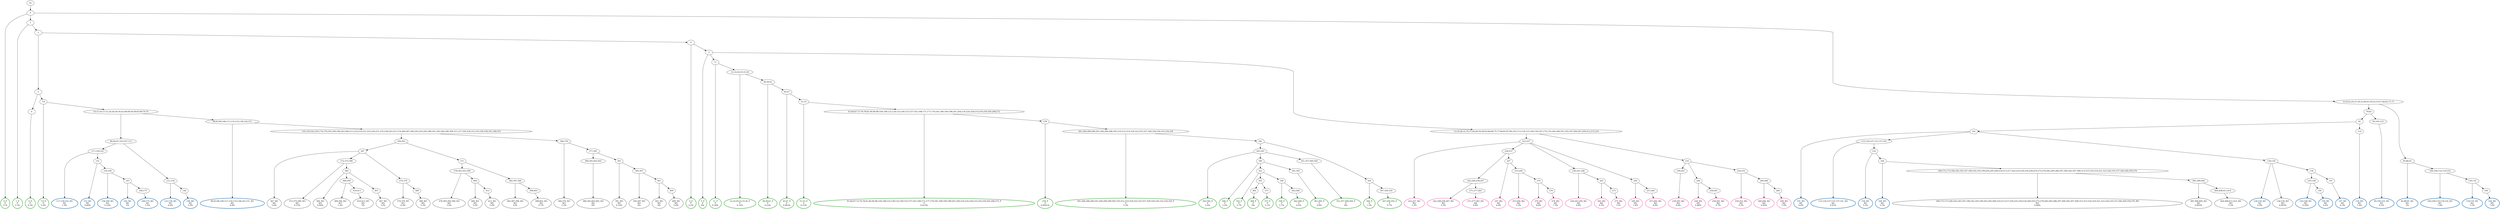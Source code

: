 digraph T {
	{
		rank=same
		190 [penwidth=3,colorscheme=set19,color=3,label="0_P\nP\n11%"]
		188 [penwidth=3,colorscheme=set19,color=3,label="1_P\nP\n3.3%"]
		184 [penwidth=3,colorscheme=set19,color=3,label="6_P\nP\n6.3%"]
		182 [penwidth=3,colorscheme=set19,color=3,label="7;9_P\nP\n5.9%"]
		180 [penwidth=3,colorscheme=set19,color=3,label="4_P\nP\n2.2%"]
		178 [penwidth=3,colorscheme=set19,color=3,label="5_P\nP\n8%"]
		176 [penwidth=3,colorscheme=set19,color=3,label="11_P\nP\n0.38%"]
		174 [penwidth=3,colorscheme=set19,color=3,label="12;14;20;23;33;36_P\nP\n0.14%"]
		172 [penwidth=3,colorscheme=set19,color=3,label="38;39;41_P\nP\n0.23%"]
		170 [penwidth=3,colorscheme=set19,color=3,label="45;47_P\nP\n0.083%"]
		168 [penwidth=3,colorscheme=set19,color=3,label="51;53_P\nP\n0.23%"]
		166 [penwidth=3,colorscheme=set19,color=3,label="61;64;67;72;76;78;81;84;90;98;104;108;122;128;132;140;153;157;161;168;171;177;179;181;186;194;198;201;204;216;224;228;233;254;259;265;268;272_P\nP\n0.015%"]
		164 [penwidth=3,colorscheme=set19,color=3,label="278_P\nP\n0.0091%"]
		162 [penwidth=3,colorscheme=set19,color=3,label="281;284;288;289;291;294;296;299;305;310;312;314;318;322;325;327;328;329;330;332;334;339_P\nP\n3.3%"]
		159 [penwidth=3,colorscheme=set19,color=3,label="343;345_P\nP\n3.4%"]
		157 [penwidth=3,colorscheme=set19,color=3,label="348_P\nP\n2.4%"]
		155 [penwidth=3,colorscheme=set19,color=3,label="352_P\nP\n3.7%"]
		152 [penwidth=3,colorscheme=set19,color=3,label="369_P\nP\n6%"]
		150 [penwidth=3,colorscheme=set19,color=3,label="373_P\nP\n5.1%"]
		148 [penwidth=3,colorscheme=set19,color=3,label="358_P\nP\n2.7%"]
		146 [penwidth=3,colorscheme=set19,color=3,label="362;368_P\nP\n6.6%"]
		144 [penwidth=3,colorscheme=set19,color=3,label="361;365_P\nP\n9.8%"]
		142 [penwidth=3,colorscheme=set19,color=3,label="351;357;360;364_P\nP\n8%"]
		140 [penwidth=3,colorscheme=set19,color=3,label="344_P\nP\n1.5%"]
		138 [penwidth=3,colorscheme=set19,color=3,label="347;350;354_P\nP\n9.7%"]
		134 [penwidth=3,colorscheme=set19,color=2,label="117;139;143_M1\nM1\n1.9%"]
		132 [penwidth=3,colorscheme=set19,color=2,label="152_M1\nM1\n0.66%"]
		130 [penwidth=3,colorscheme=set19,color=2,label="156;160_M1\nM1\n0.14%"]
		128 [penwidth=3,colorscheme=set19,color=2,label="163_M1\nM1\n2%"]
		126 [penwidth=3,colorscheme=set19,color=2,label="166;175_M1\nM1\n5.5%"]
		124 [penwidth=3,colorscheme=set19,color=2,label="121;134_M1\nM1\n4.6%"]
		122 [penwidth=3,colorscheme=set19,color=2,label="146_M1\nM1\n5.9%"]
		120 [penwidth=3,colorscheme=set19,color=2,label="89;93;96;106;111;116;133;138;142;151_M1\nM1\n9.8%"]
		115 [penwidth=3,colorscheme=set19,color=2,label="101_M1\nM1\n4.9%"]
		113 [penwidth=3,colorscheme=set19,color=2,label="115;120;127;131;137;141_M1\nM1\n0.91%"]
		111 [penwidth=3,colorscheme=set19,color=2,label="154_M1\nM1\n5.2%"]
		109 [penwidth=3,colorscheme=set19,color=2,label="164_M1\nM1\n5.3%"]
		107 [penwidth=3,colorscheme=set19,color=2,label="126;130_M1\nM1\n4.9%"]
		104 [penwidth=3,colorscheme=set19,color=2,label="145;148_M1\nM1\n0.29%"]
		102 [penwidth=3,colorscheme=set19,color=2,label="150_M1\nM1\n5.6%"]
		100 [penwidth=3,colorscheme=set19,color=2,label="147_M1\nM1\n6.3%"]
		98 [penwidth=3,colorscheme=set19,color=2,label="110_M1\nM1\n7.4%"]
		96 [penwidth=3,colorscheme=set19,color=2,label="95;105;125_M1\nM1\n6.5%"]
		94 [penwidth=3,colorscheme=set19,color=2,label="85;88;91_M1\nM1\n3%"]
		92 [penwidth=3,colorscheme=set19,color=2,label="100;109;114;119;124_M1\nM1\n7.9%"]
		90 [penwidth=3,colorscheme=set19,color=2,label="129;135_M1\nM1\n3.5%"]
		88 [penwidth=3,colorscheme=set19,color=2,label="144_M1\nM1\n7.6%"]
		85 [penwidth=3,colorscheme=set19,color=8,label="222;227_M2\nM2\n1.2%"]
		82 [penwidth=3,colorscheme=set19,color=8,label="242;248;258;267_M2\nM2\n3.3%"]
		80 [penwidth=3,colorscheme=set19,color=8,label="271;277;283_M2\nM2\n6.8%"]
		78 [penwidth=3,colorscheme=set19,color=8,label="247_M2\nM2\n4.6%"]
		76 [penwidth=3,colorscheme=set19,color=8,label="253;264_M2\nM2\n3.3%"]
		74 [penwidth=3,colorscheme=set19,color=8,label="270_M2\nM2\n8.8%"]
		72 [penwidth=3,colorscheme=set19,color=8,label="276_M2\nM2\n7.3%"]
		70 [penwidth=3,colorscheme=set19,color=8,label="236;241;246_M2\nM2\n4.8%"]
		68 [penwidth=3,colorscheme=set19,color=8,label="263_M2\nM2\n6.5%"]
		66 [penwidth=3,colorscheme=set19,color=8,label="275_M2\nM2\n11%"]
		64 [penwidth=3,colorscheme=set19,color=8,label="240_M2\nM2\n1.4%"]
		62 [penwidth=3,colorscheme=set19,color=8,label="257;262_M2\nM2\n8.8%"]
		59 [penwidth=3,colorscheme=set19,color=8,label="239;245_M2\nM2\n8.6%"]
		57 [penwidth=3,colorscheme=set19,color=8,label="244_M2\nM2\n0.88%"]
		55 [penwidth=3,colorscheme=set19,color=8,label="256;261_M2\nM2\n9.7%"]
		53 [penwidth=3,colorscheme=set19,color=8,label="250;252_M2\nM2\n4.5%"]
		51 [penwidth=3,colorscheme=set19,color=8,label="260;266_M2\nM2\n0.92%"]
		49 [penwidth=3,colorscheme=set19,color=8,label="269_M2\nM2\n7.9%"]
		45 [penwidth=3,colorscheme=set19,color=9,label="367_M3\nM3\n3.6%"]
		43 [penwidth=3,colorscheme=set19,color=9,label="372;375;380_M3\nM3\n0.15%"]
		41 [penwidth=3,colorscheme=set19,color=9,label="384_M3\nM3\n0.84%"]
		39 [penwidth=3,colorscheme=set19,color=9,label="389;394_M3\nM3\n3.2%"]
		37 [penwidth=3,colorscheme=set19,color=9,label="410;413_M3\nM3\n5%"]
		35 [penwidth=3,colorscheme=set19,color=9,label="407_M3\nM3\n12%"]
		33 [penwidth=3,colorscheme=set19,color=9,label="374;379_M3\nM3\n6.4%"]
		31 [penwidth=3,colorscheme=set19,color=9,label="388_M3\nM3\n5.3%"]
		28 [penwidth=3,colorscheme=set19,color=9,label="378;383;393;399_M3\nM3\n3.4%"]
		26 [penwidth=3,colorscheme=set19,color=9,label="406_M3\nM3\n3.4%"]
		24 [penwidth=3,colorscheme=set19,color=9,label="412_M3\nM3\n5.6%"]
		22 [penwidth=3,colorscheme=set19,color=9,label="382;387;396_M3\nM3\n13%"]
		20 [penwidth=3,colorscheme=set19,color=9,label="398;403_M3\nM3\n6.7%"]
		18 [penwidth=3,colorscheme=set19,color=9,label="366;370_M3\nM3\n3.2%"]
		15 [penwidth=3,colorscheme=set19,color=9,label="386;392;402;405_M3\nM3\n6%"]
		13 [penwidth=3,colorscheme=set19,color=9,label="391_M3\nM3\n0.19%"]
		11 [penwidth=3,colorscheme=set19,color=9,label="395;397_M3\nM3\n4%"]
		9 [penwidth=3,colorscheme=set19,color=9,label="401_M3\nM3\n6%"]
		7 [penwidth=3,colorscheme=set19,color=9,label="409_M3\nM3\n5.8%"]
		5 [penwidth=3,colorscheme=set19,color=9,label="169;172;173;180;182;185;187;189;192;195;199;202;205;208;210;213;217;220;225;230;234;249;255;273;279;282;285;286;297;300;302;307;308;313;315;316;319;321;323;326;335;337;340;349;359;376_M3\nM3\n0.84%"]
		3 [penwidth=3,colorscheme=set19,color=9,label="385;390;400_M3\nM3\n0.093%"]
		1 [penwidth=3,colorscheme=set19,color=9,label="404;408;411;414_M3\nM3\n5.5%"]
		0 [penwidth=3,colorscheme=set19,color=9,label="126;130_M3\nM3\n0.093%"]
	}
	192 [label="GL"]
	191 [label="0"]
	189 [label="1"]
	187 [label="2"]
	186 [label="3"]
	185 [label="6"]
	183 [label="7;9"]
	181 [label="4"]
	179 [label="5"]
	177 [label="11"]
	175 [label="12;14;20;23;33;36"]
	173 [label="38;39;41"]
	171 [label="45;47"]
	169 [label="51;53"]
	167 [label="61;64;67;72;76;78;81;84;90;98;104;108;122;128;132;140;153;157;161;168;171;177;179;181;186;194;198;201;204;216;224;228;233;254;259;265;268;272"]
	165 [label="278"]
	163 [label="281;284;288;289;291;294;296;299;305;310;312;314;318;322;325;327;328;329;330;332;334;339"]
	161 [label="342"]
	160 [label="343;345"]
	158 [label="348"]
	156 [label="352"]
	154 [label="355"]
	153 [label="369"]
	151 [label="373"]
	149 [label="358"]
	147 [label="362;368"]
	145 [label="361;365"]
	143 [label="351;357;360;364"]
	141 [label="344"]
	139 [label="347;350;354"]
	137 [label="10;15;16;17;21;24;26;29;34;42;48;49;56;58;65;69;70;74"]
	136 [label="86;94;97;103;107;112"]
	135 [label="117;139;143"]
	133 [label="152"]
	131 [label="156;160"]
	129 [label="163"]
	127 [label="166;175"]
	125 [label="121;134"]
	123 [label="146"]
	121 [label="89;93;96;106;111;116;133;138;142;151"]
	119 [label="8;18;22;25;27;30;32;40;43;50;52;55;57;60;62;71;73"]
	118 [label="79;82"]
	117 [label="92"]
	116 [label="101"]
	114 [label="115;120;127;131;137;141"]
	112 [label="154"]
	110 [label="164"]
	108 [label="126;130"]
	106 [label="136"]
	105 [label="145;148"]
	103 [label="150"]
	101 [label="147"]
	99 [label="110"]
	97 [label="95;105;125"]
	95 [label="85;88;91"]
	93 [label="100;109;114;119;124"]
	91 [label="129;135"]
	89 [label="144"]
	87 [label="13;19;28;31;35;37;44;46;54;59;63;66;68;75;77;80;83;87;99;102;113;118;123;149;158;167;170;176;184;188;191;193;197;200;207;209;212;215;219"]
	86 [label="222;227"]
	84 [label="229;237"]
	83 [label="242;248;258;267"]
	81 [label="271;277;283"]
	79 [label="247"]
	77 [label="253;264"]
	75 [label="270"]
	73 [label="276"]
	71 [label="236;241;246"]
	69 [label="263"]
	67 [label="275"]
	65 [label="240"]
	63 [label="257;262"]
	61 [label="232"]
	60 [label="239;245"]
	58 [label="244"]
	56 [label="256;261"]
	54 [label="250;252"]
	52 [label="260;266"]
	50 [label="269"]
	48 [label="155;159;162;165;174;178;183;190;196;203;206;211;214;218;221;223;226;231;235;238;243;251;274;280;287;290;292;293;295;298;301;303;304;306;309;311;317;320;324;331;333;336;338;341;346;353"]
	47 [label="356;363"]
	46 [label="367"]
	44 [label="372;375;380"]
	42 [label="384"]
	40 [label="389;394"]
	38 [label="410;413"]
	36 [label="407"]
	34 [label="374;379"]
	32 [label="388"]
	30 [label="371"]
	29 [label="378;383;393;399"]
	27 [label="406"]
	25 [label="412"]
	23 [label="382;387;396"]
	21 [label="398;403"]
	19 [label="366;370"]
	17 [label="377;381"]
	16 [label="386;392;402;405"]
	14 [label="391"]
	12 [label="395;397"]
	10 [label="401"]
	8 [label="409"]
	6 [label="169;172;173;180;182;185;187;189;192;195;199;202;205;208;210;213;217;220;225;230;234;249;255;273;279;282;285;286;297;300;302;307;308;313;315;316;319;321;323;326;335;337;340;349;359;376"]
	4 [label="385;390;400"]
	2 [label="404;408;411;414"]
	192 -> 191
	191 -> 190
	191 -> 189
	191 -> 119
	189 -> 188
	189 -> 187
	187 -> 186
	187 -> 181
	186 -> 185
	186 -> 183
	185 -> 184
	183 -> 182
	183 -> 137
	181 -> 180
	181 -> 179
	179 -> 178
	179 -> 177
	179 -> 87
	177 -> 176
	177 -> 175
	175 -> 174
	175 -> 173
	173 -> 172
	173 -> 171
	171 -> 170
	171 -> 169
	169 -> 168
	169 -> 167
	167 -> 166
	167 -> 165
	165 -> 164
	165 -> 163
	163 -> 162
	163 -> 161
	161 -> 160
	161 -> 141
	160 -> 159
	160 -> 158
	160 -> 143
	158 -> 157
	158 -> 156
	158 -> 145
	156 -> 155
	156 -> 154
	156 -> 149
	154 -> 153
	154 -> 151
	153 -> 152
	151 -> 150
	149 -> 148
	149 -> 147
	147 -> 146
	145 -> 144
	143 -> 142
	141 -> 140
	141 -> 139
	139 -> 138
	137 -> 136
	137 -> 121
	136 -> 135
	136 -> 125
	135 -> 134
	135 -> 133
	133 -> 132
	133 -> 131
	131 -> 130
	131 -> 129
	129 -> 128
	129 -> 127
	127 -> 126
	125 -> 124
	125 -> 123
	123 -> 122
	121 -> 120
	121 -> 48
	119 -> 118
	119 -> 95
	118 -> 117
	118 -> 97
	117 -> 116
	117 -> 99
	116 -> 115
	116 -> 114
	116 -> 108
	114 -> 113
	114 -> 112
	112 -> 111
	112 -> 110
	110 -> 109
	110 -> 6
	108 -> 107
	108 -> 106
	108 -> 0
	106 -> 105
	106 -> 101
	105 -> 104
	105 -> 103
	103 -> 102
	101 -> 100
	99 -> 98
	97 -> 96
	95 -> 94
	95 -> 93
	93 -> 92
	93 -> 91
	91 -> 90
	91 -> 89
	89 -> 88
	87 -> 86
	87 -> 61
	86 -> 85
	86 -> 84
	86 -> 71
	86 -> 65
	84 -> 83
	84 -> 79
	83 -> 82
	83 -> 81
	81 -> 80
	79 -> 78
	79 -> 77
	77 -> 76
	77 -> 75
	75 -> 74
	75 -> 73
	73 -> 72
	71 -> 70
	71 -> 69
	69 -> 68
	69 -> 67
	67 -> 66
	65 -> 64
	65 -> 63
	63 -> 62
	61 -> 60
	61 -> 58
	61 -> 54
	60 -> 59
	58 -> 57
	58 -> 56
	56 -> 55
	54 -> 53
	54 -> 52
	52 -> 51
	52 -> 50
	50 -> 49
	48 -> 47
	48 -> 19
	47 -> 46
	47 -> 30
	46 -> 45
	46 -> 44
	46 -> 34
	44 -> 43
	44 -> 42
	42 -> 41
	42 -> 40
	42 -> 36
	40 -> 39
	40 -> 38
	38 -> 37
	36 -> 35
	34 -> 33
	34 -> 32
	32 -> 31
	30 -> 29
	30 -> 23
	29 -> 28
	29 -> 27
	27 -> 26
	27 -> 25
	25 -> 24
	23 -> 22
	23 -> 21
	21 -> 20
	19 -> 18
	19 -> 17
	17 -> 16
	17 -> 14
	16 -> 15
	14 -> 13
	14 -> 12
	12 -> 11
	12 -> 10
	10 -> 9
	10 -> 8
	8 -> 7
	6 -> 5
	6 -> 4
	4 -> 3
	4 -> 2
	2 -> 1
}
